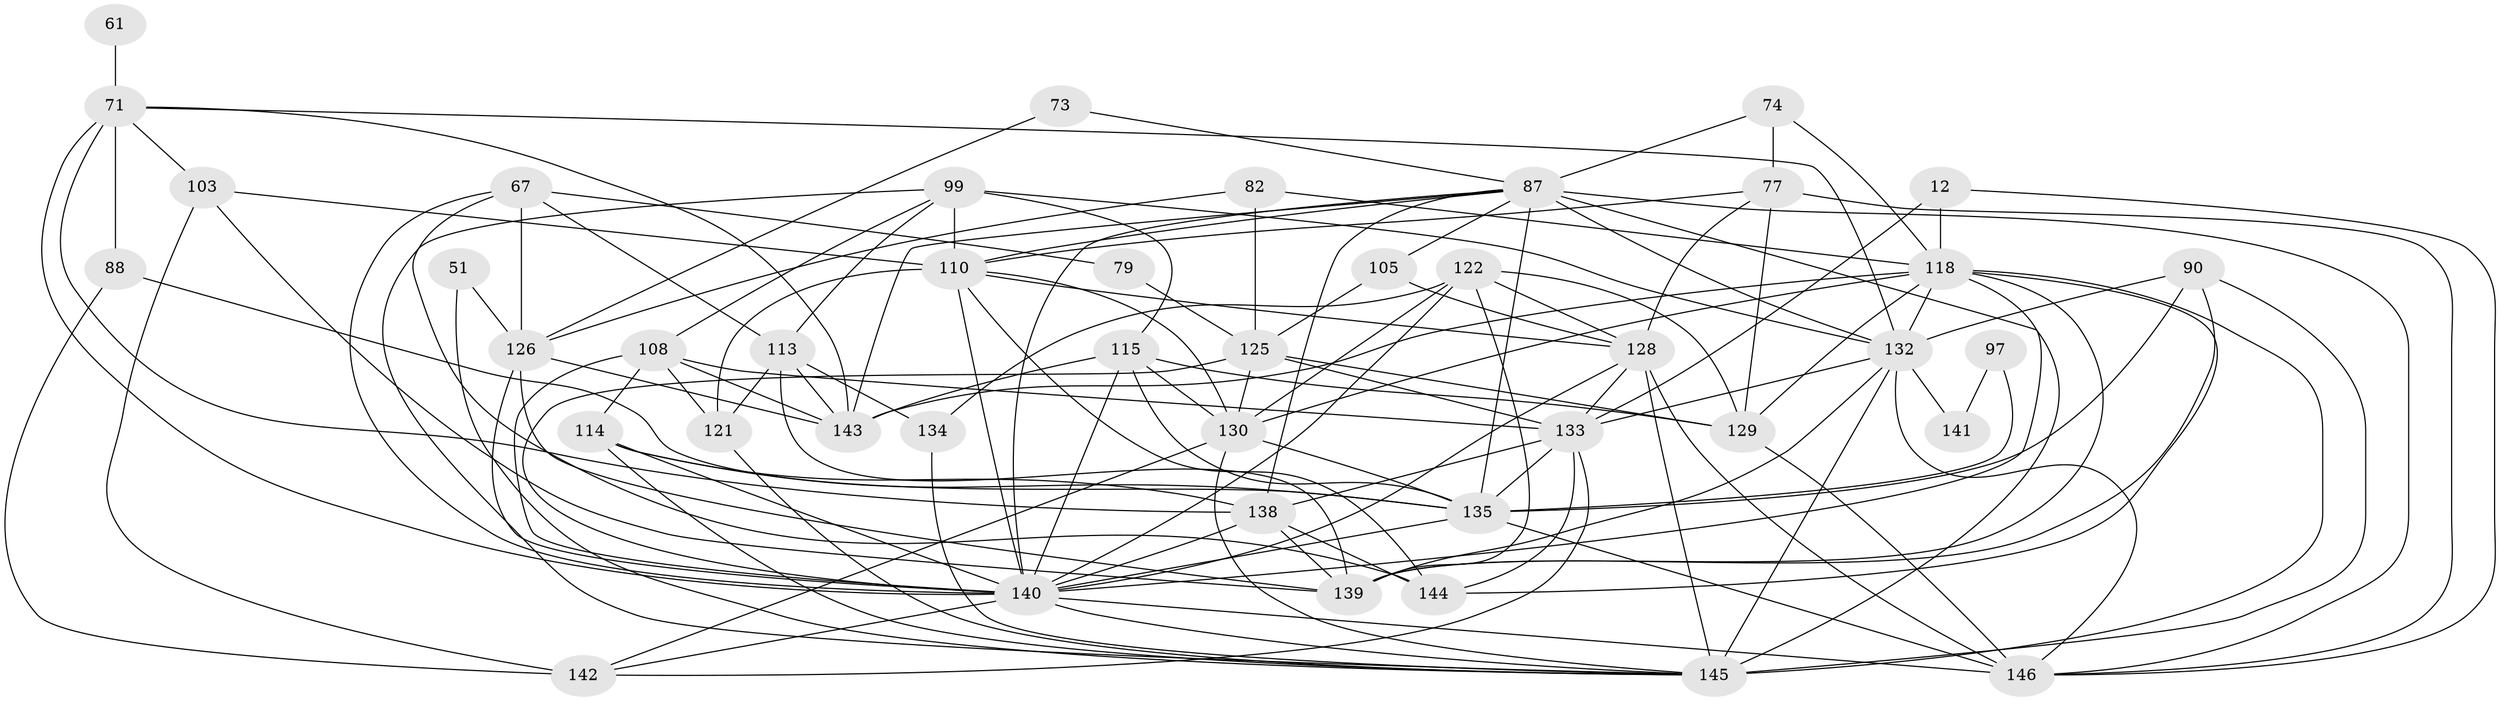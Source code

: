 // original degree distribution, {5: 0.19863013698630136, 4: 0.2191780821917808, 3: 0.3287671232876712, 7: 0.0547945205479452, 2: 0.11643835616438356, 6: 0.0684931506849315, 9: 0.00684931506849315, 8: 0.00684931506849315}
// Generated by graph-tools (version 1.1) at 2025/52/03/04/25 21:52:58]
// undirected, 43 vertices, 129 edges
graph export_dot {
graph [start="1"]
  node [color=gray90,style=filled];
  12;
  51;
  61;
  67 [super="+29+41"];
  71 [super="+13"];
  73 [super="+28"];
  74;
  77 [super="+17"];
  79;
  82;
  87 [super="+19"];
  88;
  90;
  97;
  99 [super="+95"];
  103;
  105;
  108 [super="+107"];
  110 [super="+39+94+106"];
  113;
  114 [super="+9+60"];
  115 [super="+59"];
  118 [super="+75+35+55"];
  121 [super="+44"];
  122 [super="+43+8"];
  125 [super="+26+116"];
  126 [super="+69"];
  128 [super="+32+85+86"];
  129 [super="+91"];
  130 [super="+54+76+92"];
  132 [super="+30+65+119"];
  133 [super="+78"];
  134;
  135 [super="+89"];
  138 [super="+124+56+70"];
  139 [super="+137+101+117"];
  140 [super="+38+96+123+100+136"];
  141;
  142 [super="+50"];
  143 [super="+127"];
  144 [super="+120"];
  145 [super="+98+131"];
  146 [super="+6+64+62+112+58"];
  12 -- 133 [weight=2];
  12 -- 146;
  12 -- 118 [weight=2];
  51 -- 145;
  51 -- 126;
  61 -- 71 [weight=2];
  67 -- 126 [weight=2];
  67 -- 144;
  67 -- 113;
  67 -- 79;
  67 -- 140;
  71 -- 103;
  71 -- 143;
  71 -- 88 [weight=2];
  71 -- 132 [weight=2];
  71 -- 138;
  71 -- 140 [weight=2];
  73 -- 126;
  73 -- 87;
  74 -- 77;
  74 -- 87;
  74 -- 118;
  77 -- 129 [weight=2];
  77 -- 128;
  77 -- 110;
  77 -- 146;
  79 -- 125;
  82 -- 126;
  82 -- 125;
  82 -- 118;
  87 -- 132 [weight=3];
  87 -- 135 [weight=3];
  87 -- 105;
  87 -- 138 [weight=2];
  87 -- 140;
  87 -- 143;
  87 -- 145 [weight=2];
  87 -- 110;
  87 -- 146 [weight=2];
  88 -- 142;
  88 -- 135;
  90 -- 132;
  90 -- 135;
  90 -- 145;
  90 -- 139;
  97 -- 135;
  97 -- 141;
  99 -- 108;
  99 -- 110 [weight=2];
  99 -- 113;
  99 -- 145;
  99 -- 132 [weight=2];
  99 -- 115;
  103 -- 142 [weight=2];
  103 -- 139;
  103 -- 110 [weight=2];
  105 -- 125;
  105 -- 128;
  108 -- 114;
  108 -- 121;
  108 -- 143;
  108 -- 133 [weight=2];
  108 -- 140;
  110 -- 128;
  110 -- 140 [weight=4];
  110 -- 144;
  110 -- 130;
  110 -- 121;
  113 -- 143 [weight=2];
  113 -- 134;
  113 -- 121;
  113 -- 139;
  114 -- 138 [weight=2];
  114 -- 135 [weight=3];
  114 -- 140;
  114 -- 145;
  115 -- 143;
  115 -- 135;
  115 -- 140;
  115 -- 129;
  115 -- 130;
  118 -- 143;
  118 -- 145 [weight=2];
  118 -- 129;
  118 -- 132 [weight=3];
  118 -- 130 [weight=2];
  118 -- 139;
  118 -- 140 [weight=4];
  118 -- 144;
  121 -- 145;
  122 -- 128 [weight=2];
  122 -- 129 [weight=2];
  122 -- 130 [weight=2];
  122 -- 134;
  122 -- 139 [weight=2];
  122 -- 140;
  125 -- 129 [weight=2];
  125 -- 133;
  125 -- 140;
  125 -- 130;
  126 -- 143;
  126 -- 140;
  126 -- 139 [weight=2];
  128 -- 146;
  128 -- 145 [weight=3];
  128 -- 133;
  128 -- 140;
  129 -- 146;
  130 -- 145 [weight=2];
  130 -- 135 [weight=3];
  130 -- 142;
  132 -- 141 [weight=2];
  132 -- 133 [weight=3];
  132 -- 145;
  132 -- 146;
  132 -- 139;
  133 -- 138 [weight=4];
  133 -- 142;
  133 -- 135 [weight=2];
  133 -- 144;
  134 -- 145;
  135 -- 146;
  135 -- 140;
  138 -- 140 [weight=2];
  138 -- 139 [weight=2];
  138 -- 144;
  140 -- 146 [weight=3];
  140 -- 142 [weight=3];
  140 -- 145;
}
